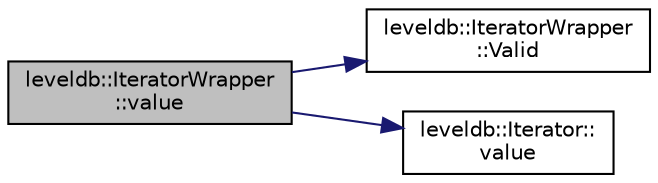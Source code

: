 digraph "leveldb::IteratorWrapper::value"
{
  edge [fontname="Helvetica",fontsize="10",labelfontname="Helvetica",labelfontsize="10"];
  node [fontname="Helvetica",fontsize="10",shape=record];
  rankdir="LR";
  Node1 [label="leveldb::IteratorWrapper\l::value",height=0.2,width=0.4,color="black", fillcolor="grey75", style="filled" fontcolor="black"];
  Node1 -> Node2 [color="midnightblue",fontsize="10",style="solid",fontname="Helvetica"];
  Node2 [label="leveldb::IteratorWrapper\l::Valid",height=0.2,width=0.4,color="black", fillcolor="white", style="filled",URL="$classleveldb_1_1_iterator_wrapper.html#a42a21e1d067c50de69f1385ea65e0fc1"];
  Node1 -> Node3 [color="midnightblue",fontsize="10",style="solid",fontname="Helvetica"];
  Node3 [label="leveldb::Iterator::\lvalue",height=0.2,width=0.4,color="black", fillcolor="white", style="filled",URL="$classleveldb_1_1_iterator.html#a613ac2e965518aad7a064c64c72bcf7c"];
}
